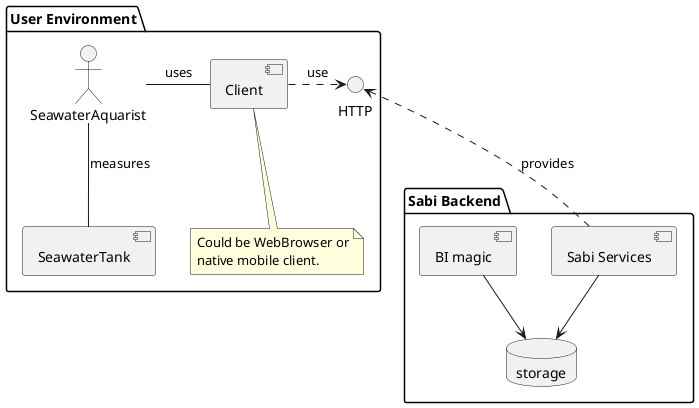 @startuml

package "User Environment" {
:SeawaterAquarist: as saq
saq -- [SeawaterTank] : measures
saq - [Client] : uses
interface HTTP
Client -right..> HTTP : use

note bottom of Client
Could be WebBrowser or
native mobile client.
end note
}

package "Sabi Backend" {
HTTP <.. [Sabi Services]: provides
database storage
[BI magic] --> storage
[Sabi Services] --> storage
}

@enduml